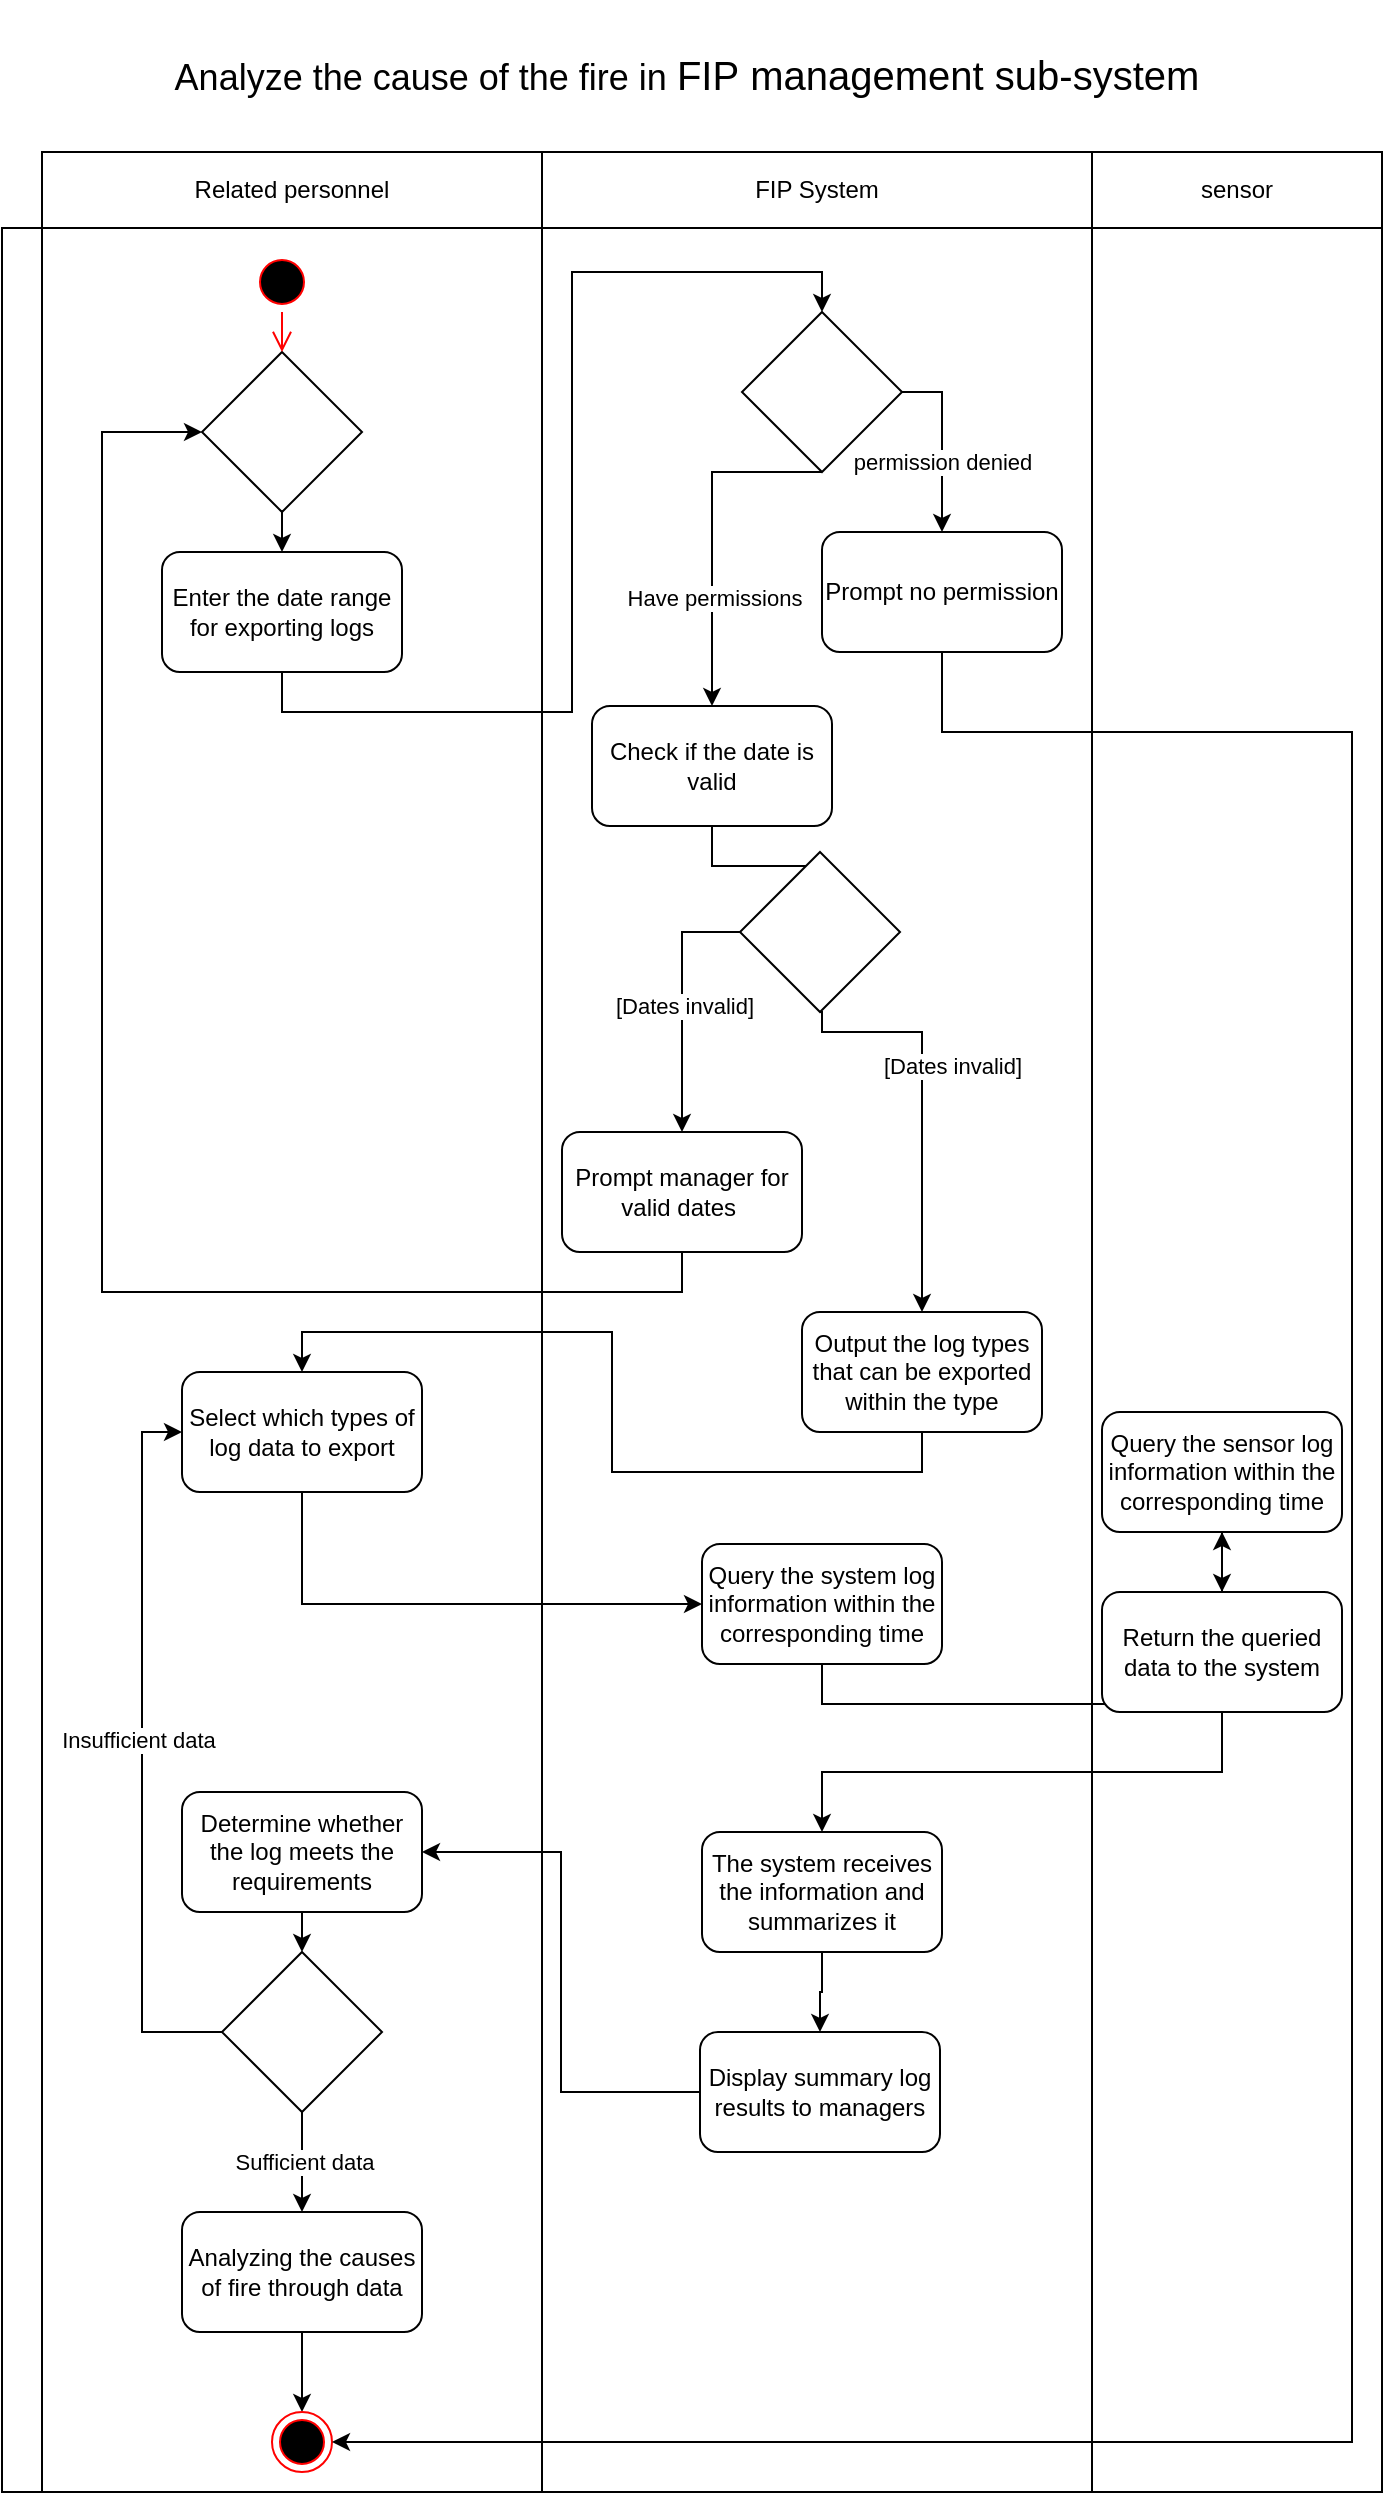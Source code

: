 <mxfile version="24.5.5" type="github">
  <diagram id="prtHgNgQTEPvFCAcTncT" name="Page-1">
    <mxGraphModel dx="1338" dy="908" grid="1" gridSize="10" guides="1" tooltips="1" connect="1" arrows="1" fold="1" page="1" pageScale="1" pageWidth="827" pageHeight="1169" math="0" shadow="0">
      <root>
        <mxCell id="0" />
        <mxCell id="1" parent="0" />
        <mxCell id="RF3zyUqbUcaU6skOfCHZ-1" value="&lt;font style=&quot;font-size: 18px;&quot;&gt;Analyze the cause of the fire&amp;nbsp;in&amp;nbsp;&lt;span style=&quot;accent-color: auto; place-content: normal; place-items: normal; place-self: auto; alignment-baseline: auto; anchor-name: none; animation: 0s ease 0s 1 normal none running none; animation-composition: replace; app-region: none; appearance: none; aspect-ratio: auto; backdrop-filter: none; backface-visibility: visible; background: none 0% 0% / auto repeat scroll padding-box border-box rgba(0, 0, 0, 0); background-blend-mode: normal; baseline-shift: 0px; baseline-source: auto; border-image: none 100% / 1 / 0 stretch; border-color: rgb(0, 0, 0); border-collapse: separate; border-end-end-radius: 0px; border-end-start-radius: 0px; border-width: 0px; border-style: none; border-spacing: 0px; border-start-end-radius: 0px; border-start-start-radius: 0px; border-radius: 0px; inset: auto; box-shadow: none; box-sizing: content-box; break-after: auto; break-before: auto; break-inside: auto; buffered-rendering: auto; caption-side: top; caret-color: rgb(0, 0, 0); clear: none; clip: auto; clip-path: none; clip-rule: nonzero; color-interpolation: srgb; color-interpolation-filters: linearrgb; color-rendering: auto; color-scheme: normal; columns: auto; column-fill: balance; gap: normal; column-rule: 0px rgb(0, 0, 0); column-span: none; contain: none; contain-intrinsic-block-size: none; contain-intrinsic-size: none; contain-intrinsic-inline-size: none; container: none; content: normal; content-visibility: visible; counter-increment: none; counter-reset: none; counter-set: none; cursor: text; cx: 0px; cy: 0px; d: none; direction: ltr; display: inline; dominant-baseline: auto; empty-cells: show; field-sizing: fixed; fill: rgb(0, 0, 0); fill-opacity: 1; fill-rule: nonzero; filter: none; flex: 0 1 auto; flex-flow: row; float: none; flood-color: rgb(0, 0, 0); flood-opacity: 1; font-family: WordVisi_MSFontService, Calibri, Calibri_EmbeddedFont, Calibri_MSFontService, sans-serif; font-feature-settings: normal; font-kerning: none; font-optical-sizing: auto; font-palette: normal; font-size: 20px; font-stretch: 100%; font-synthesis: weight style small-caps; font-variant-ligatures: none; font-variant-numeric: normal; font-variant-east-asian: normal; font-variant-alternates: normal; font-variant-position: normal; font-variation-settings: normal; forced-color-adjust: auto; grid-area: auto; grid: none; height: auto; hyphenate-character: auto; hyphenate-limit-chars: auto; hyphens: manual; image-orientation: from-image; image-rendering: auto; initial-letter: normal; inline-size: auto; inset-area: none; inset-block: auto; inset-inline: auto; isolation: auto; lighting-color: rgb(255, 255, 255); line-break: auto; line-height: 26.979px; list-style: outside none disc; margin: 0px; marker: none; mask: none; mask-type: luminance; math-depth: 0; math-shift: normal; math-style: normal; max-height: none; max-width: none; min-height: 0px; min-width: 0px; mix-blend-mode: normal; object-fit: fill; object-position: 50% 50%; object-view-box: none; offset: normal; opacity: 1; order: 0; outline: rgb(0, 0, 0) none 0px; outline-offset: 0px; overflow: visible; overflow-anchor: auto; overflow-clip-margin: 0px; overflow-wrap: break-word; overlay: none; overscroll-behavior-block: auto; overscroll-behavior-inline: auto; overscroll-behavior: auto; padding: 0px; page: auto; paint-order: normal; perspective: none; perspective-origin: 0px 0px; pointer-events: auto; position: static; position-anchor: implicit; position-try: none; position-visibility: always; quotes: auto; r: 0px; resize: none; rotate: none; ruby-position: over; rx: auto; ry: auto; scale: none; scroll-behavior: auto; scroll-margin-block: 0px; scroll-margin: 0px; scroll-margin-inline: 0px; scroll-padding-block: auto; scroll-padding: auto; scroll-padding-inline: auto; scroll-snap-align: none; scroll-snap-stop: normal; scroll-snap-type: none; scroll-timeline: none; scrollbar-color: auto; scrollbar-gutter: auto; scrollbar-width: auto; shape-image-threshold: 0; shape-margin: 0px; shape-outside: none; shape-rendering: auto; speak: normal; stop-color: rgb(0, 0, 0); stop-opacity: 1; stroke: none; stroke-dasharray: none; stroke-dashoffset: 0px; stroke-linecap: butt; stroke-linejoin: miter; stroke-miterlimit: 4; stroke-opacity: 1; stroke-width: 1px; tab-size: 8; table-layout: auto; text-align: left; text-align-last: auto; text-anchor: start; text-combine-upright: none; text-decoration-style: solid; text-decoration-color: rgb(0, 0, 0); text-decoration-skip-ink: auto; text-emphasis: none rgb(0, 0, 0); text-emphasis-position: over; text-orientation: mixed; text-overflow: clip; text-rendering: auto; text-shadow: none; text-size-adjust: auto; text-spacing-trim: normal; text-underline-offset: auto; text-underline-position: auto; white-space-collapse: preserve; timeline-scope: none; touch-action: auto; transform: none; transform-box: view-box; transform-origin: 0px 0px; transform-style: flat; transition: all 0s ease 0s; translate: none; unicode-bidi: normal; user-select: text; vector-effect: none; vertical-align: baseline; view-timeline: none; view-transition-class: none; view-transition-name: none; visibility: visible; border-block-end: 0px none rgb(0, 0, 0); border-block-start: 0px none rgb(0, 0, 0); border-inline-end: 0px none rgb(0, 0, 0); -webkit-border-image: none; border-inline-start: 0px none rgb(0, 0, 0); -webkit-box-align: stretch; -webkit-box-decoration-break: slice; -webkit-box-direction: normal; -webkit-box-flex: 0; -webkit-box-ordinal-group: 1; -webkit-box-orient: horizontal; -webkit-box-pack: start; -webkit-font-smoothing: auto; -webkit-line-break: auto; -webkit-locale: &amp;quot;EN-US&amp;quot;; block-size: auto; margin-block: 0px; margin-inline: 0px; -webkit-mask-box-image-source: none; -webkit-mask-box-image-slice: 0 fill; -webkit-mask-box-image-width: auto; -webkit-mask-box-image-outset: 0; -webkit-mask-box-image-repeat: stretch; max-block-size: none; max-inline-size: none; min-block-size: 0px; min-inline-size: 0px; padding-block: 0px; padding-inline: 0px; -webkit-print-color-adjust: economy; -webkit-rtl-ordering: logical; -webkit-ruby-position: before; -webkit-tap-highlight-color: rgba(0, 0, 0, 0); -webkit-text-combine: none; -webkit-text-fill-color: rgb(0, 0, 0); -webkit-text-orientation: vertical-right; -webkit-text-security: none; -webkit-text-stroke-color: rgb(0, 0, 0); -webkit-user-drag: none; -webkit-user-modify: read-only; -webkit-writing-mode: horizontal-tb; width: auto; will-change: auto; word-break: normal; writing-mode: horizontal-tb; x: 0px; y: 0px; z-index: auto; zoom: 1;&quot; class=&quot;TextRun SCXW195484783 BCX0&quot; lang=&quot;EN-US&quot; data-contrast=&quot;auto&quot;&gt;&lt;span class=&quot;NormalTextRun SCXW195484783 BCX0&quot;&gt;FIP management sub-system&lt;/span&gt;&lt;/span&gt;&amp;nbsp;&lt;/font&gt;" style="shape=table;html=1;whiteSpace=wrap;startSize=76;container=1;collapsible=0;childLayout=tableLayout;fillColor=none;swimlaneFillColor=#ffffff;strokeColor=none;" parent="1" vertex="1">
          <mxGeometry x="65" y="144" width="690" height="1246" as="geometry" />
        </mxCell>
        <mxCell id="RF3zyUqbUcaU6skOfCHZ-2" value="" style="shape=partialRectangle;html=1;whiteSpace=wrap;collapsible=0;dropTarget=0;pointerEvents=0;fillColor=none;top=0;left=0;bottom=0;right=0;points=[[0,0.5],[1,0.5]];portConstraint=eastwest;strokeColor=none;" parent="RF3zyUqbUcaU6skOfCHZ-1" vertex="1">
          <mxGeometry y="76" width="690" height="38" as="geometry" />
        </mxCell>
        <mxCell id="RF3zyUqbUcaU6skOfCHZ-3" value="" style="shape=partialRectangle;html=1;whiteSpace=wrap;connectable=0;fillColor=none;top=1;left=1;bottom=1;right=1;overflow=hidden;strokeColor=none;" parent="RF3zyUqbUcaU6skOfCHZ-2" vertex="1">
          <mxGeometry width="20" height="38" as="geometry">
            <mxRectangle width="20" height="38" as="alternateBounds" />
          </mxGeometry>
        </mxCell>
        <mxCell id="RF3zyUqbUcaU6skOfCHZ-4" value="Related personnel" style="shape=partialRectangle;html=1;whiteSpace=wrap;connectable=0;fillColor=none;top=1;left=1;bottom=1;right=1;overflow=hidden;" parent="RF3zyUqbUcaU6skOfCHZ-2" vertex="1">
          <mxGeometry x="20" width="250" height="38" as="geometry">
            <mxRectangle width="250" height="38" as="alternateBounds" />
          </mxGeometry>
        </mxCell>
        <mxCell id="RF3zyUqbUcaU6skOfCHZ-5" value="FIP System" style="shape=partialRectangle;html=1;whiteSpace=wrap;connectable=0;fillColor=none;top=1;left=1;bottom=1;right=1;overflow=hidden;" parent="RF3zyUqbUcaU6skOfCHZ-2" vertex="1">
          <mxGeometry x="270" width="275" height="38" as="geometry">
            <mxRectangle width="275" height="38" as="alternateBounds" />
          </mxGeometry>
        </mxCell>
        <mxCell id="RF3zyUqbUcaU6skOfCHZ-18" value="sensor" style="shape=partialRectangle;html=1;whiteSpace=wrap;connectable=0;fillColor=none;top=1;left=1;bottom=1;right=1;overflow=hidden;" parent="RF3zyUqbUcaU6skOfCHZ-2" vertex="1">
          <mxGeometry x="545" width="145" height="38" as="geometry">
            <mxRectangle width="145" height="38" as="alternateBounds" />
          </mxGeometry>
        </mxCell>
        <mxCell id="RF3zyUqbUcaU6skOfCHZ-6" value="" style="shape=partialRectangle;html=1;whiteSpace=wrap;collapsible=0;dropTarget=0;pointerEvents=0;fillColor=none;top=1;left=1;bottom=1;right=1;points=[[0,0.5],[1,0.5]];portConstraint=eastwest;" parent="RF3zyUqbUcaU6skOfCHZ-1" vertex="1">
          <mxGeometry y="114" width="690" height="1132" as="geometry" />
        </mxCell>
        <mxCell id="RF3zyUqbUcaU6skOfCHZ-7" value="" style="shape=partialRectangle;html=1;whiteSpace=wrap;connectable=0;fillColor=none;top=1;left=1;bottom=1;right=1;overflow=hidden;horizontal=0;" parent="RF3zyUqbUcaU6skOfCHZ-6" vertex="1">
          <mxGeometry width="20" height="1132" as="geometry">
            <mxRectangle width="20" height="1132" as="alternateBounds" />
          </mxGeometry>
        </mxCell>
        <mxCell id="RF3zyUqbUcaU6skOfCHZ-8" value="" style="shape=partialRectangle;html=1;whiteSpace=wrap;connectable=0;fillColor=none;top=1;left=1;bottom=1;right=1;overflow=hidden;" parent="RF3zyUqbUcaU6skOfCHZ-6" vertex="1">
          <mxGeometry x="20" width="250" height="1132" as="geometry">
            <mxRectangle width="250" height="1132" as="alternateBounds" />
          </mxGeometry>
        </mxCell>
        <mxCell id="RF3zyUqbUcaU6skOfCHZ-9" value="" style="shape=partialRectangle;html=1;whiteSpace=wrap;connectable=0;fillColor=none;top=1;left=1;bottom=1;right=1;overflow=hidden;" parent="RF3zyUqbUcaU6skOfCHZ-6" vertex="1">
          <mxGeometry x="270" width="275" height="1132" as="geometry">
            <mxRectangle width="275" height="1132" as="alternateBounds" />
          </mxGeometry>
        </mxCell>
        <mxCell id="RF3zyUqbUcaU6skOfCHZ-19" style="shape=partialRectangle;html=1;whiteSpace=wrap;connectable=0;fillColor=none;top=1;left=1;bottom=1;right=1;overflow=hidden;" parent="RF3zyUqbUcaU6skOfCHZ-6" vertex="1">
          <mxGeometry x="545" width="145" height="1132" as="geometry">
            <mxRectangle width="145" height="1132" as="alternateBounds" />
          </mxGeometry>
        </mxCell>
        <mxCell id="RF3zyUqbUcaU6skOfCHZ-25" style="edgeStyle=orthogonalEdgeStyle;rounded=0;orthogonalLoop=1;jettySize=auto;html=1;exitX=0.5;exitY=1;exitDx=0;exitDy=0;entryX=0.5;entryY=0;entryDx=0;entryDy=0;" parent="1" source="RF3zyUqbUcaU6skOfCHZ-22" target="RF3zyUqbUcaU6skOfCHZ-24" edge="1">
          <mxGeometry relative="1" as="geometry" />
        </mxCell>
        <mxCell id="RF3zyUqbUcaU6skOfCHZ-22" value="" style="rhombus;whiteSpace=wrap;html=1;" parent="1" vertex="1">
          <mxGeometry x="165" y="320" width="80" height="80" as="geometry" />
        </mxCell>
        <mxCell id="bqeU2OcTjknysu44M0lN-6" style="edgeStyle=orthogonalEdgeStyle;rounded=0;orthogonalLoop=1;jettySize=auto;html=1;exitX=0.5;exitY=1;exitDx=0;exitDy=0;entryX=0.5;entryY=0;entryDx=0;entryDy=0;" edge="1" parent="1" source="RF3zyUqbUcaU6skOfCHZ-24" target="bqeU2OcTjknysu44M0lN-1">
          <mxGeometry relative="1" as="geometry" />
        </mxCell>
        <mxCell id="RF3zyUqbUcaU6skOfCHZ-24" value="Enter the date range for exporting logs" style="rounded=1;whiteSpace=wrap;html=1;" parent="1" vertex="1">
          <mxGeometry x="145" y="420" width="120" height="60" as="geometry" />
        </mxCell>
        <mxCell id="RF3zyUqbUcaU6skOfCHZ-29" style="edgeStyle=orthogonalEdgeStyle;rounded=0;orthogonalLoop=1;jettySize=auto;html=1;exitX=0.5;exitY=1;exitDx=0;exitDy=0;" parent="1" source="RF3zyUqbUcaU6skOfCHZ-26" target="RF3zyUqbUcaU6skOfCHZ-28" edge="1">
          <mxGeometry relative="1" as="geometry" />
        </mxCell>
        <mxCell id="RF3zyUqbUcaU6skOfCHZ-26" value="Check if the date is valid" style="rounded=1;whiteSpace=wrap;html=1;" parent="1" vertex="1">
          <mxGeometry x="360" y="497" width="120" height="60" as="geometry" />
        </mxCell>
        <mxCell id="RF3zyUqbUcaU6skOfCHZ-31" style="edgeStyle=orthogonalEdgeStyle;rounded=0;orthogonalLoop=1;jettySize=auto;html=1;exitX=0;exitY=0.5;exitDx=0;exitDy=0;entryX=0.5;entryY=0;entryDx=0;entryDy=0;" parent="1" source="RF3zyUqbUcaU6skOfCHZ-28" target="RF3zyUqbUcaU6skOfCHZ-30" edge="1">
          <mxGeometry relative="1" as="geometry" />
        </mxCell>
        <mxCell id="RF3zyUqbUcaU6skOfCHZ-50" value="[Dates invalid]" style="edgeLabel;html=1;align=center;verticalAlign=middle;resizable=0;points=[];" parent="RF3zyUqbUcaU6skOfCHZ-31" vertex="1" connectable="0">
          <mxGeometry x="0.025" y="1" relative="1" as="geometry">
            <mxPoint as="offset" />
          </mxGeometry>
        </mxCell>
        <mxCell id="RF3zyUqbUcaU6skOfCHZ-59" style="edgeStyle=orthogonalEdgeStyle;rounded=0;orthogonalLoop=1;jettySize=auto;html=1;exitX=0.5;exitY=1;exitDx=0;exitDy=0;" parent="1" source="RF3zyUqbUcaU6skOfCHZ-28" target="RF3zyUqbUcaU6skOfCHZ-58" edge="1">
          <mxGeometry relative="1" as="geometry">
            <Array as="points">
              <mxPoint x="475" y="660" />
              <mxPoint x="525" y="660" />
            </Array>
          </mxGeometry>
        </mxCell>
        <mxCell id="xKFCwPehn0CRtQJCIZPQ-5" value="[Dates invalid]" style="edgeLabel;html=1;align=center;verticalAlign=middle;resizable=0;points=[];" parent="RF3zyUqbUcaU6skOfCHZ-59" vertex="1" connectable="0">
          <mxGeometry x="-0.013" y="-1" relative="1" as="geometry">
            <mxPoint x="16" y="-21" as="offset" />
          </mxGeometry>
        </mxCell>
        <mxCell id="RF3zyUqbUcaU6skOfCHZ-28" value="" style="rhombus;whiteSpace=wrap;html=1;" parent="1" vertex="1">
          <mxGeometry x="434" y="570" width="80" height="80" as="geometry" />
        </mxCell>
        <mxCell id="RF3zyUqbUcaU6skOfCHZ-32" style="edgeStyle=orthogonalEdgeStyle;rounded=0;orthogonalLoop=1;jettySize=auto;html=1;exitX=0.5;exitY=1;exitDx=0;exitDy=0;entryX=0;entryY=0.5;entryDx=0;entryDy=0;" parent="1" source="RF3zyUqbUcaU6skOfCHZ-30" target="RF3zyUqbUcaU6skOfCHZ-22" edge="1">
          <mxGeometry relative="1" as="geometry">
            <Array as="points">
              <mxPoint x="405" y="790" />
              <mxPoint x="115" y="790" />
              <mxPoint x="115" y="360" />
            </Array>
          </mxGeometry>
        </mxCell>
        <mxCell id="RF3zyUqbUcaU6skOfCHZ-30" value="Prompt manager for&lt;br/&gt;valid dates&amp;nbsp;" style="rounded=1;whiteSpace=wrap;html=1;" parent="1" vertex="1">
          <mxGeometry x="345" y="710" width="120" height="60" as="geometry" />
        </mxCell>
        <mxCell id="RF3zyUqbUcaU6skOfCHZ-36" style="edgeStyle=orthogonalEdgeStyle;rounded=0;orthogonalLoop=1;jettySize=auto;html=1;exitX=0.5;exitY=1;exitDx=0;exitDy=0;" parent="1" source="RF3zyUqbUcaU6skOfCHZ-33" target="RF3zyUqbUcaU6skOfCHZ-35" edge="1">
          <mxGeometry relative="1" as="geometry" />
        </mxCell>
        <mxCell id="RF3zyUqbUcaU6skOfCHZ-33" value="Query the system log information within the corresponding time" style="rounded=1;whiteSpace=wrap;html=1;" parent="1" vertex="1">
          <mxGeometry x="415" y="916" width="120" height="60" as="geometry" />
        </mxCell>
        <mxCell id="RF3zyUqbUcaU6skOfCHZ-39" style="edgeStyle=orthogonalEdgeStyle;rounded=0;orthogonalLoop=1;jettySize=auto;html=1;exitX=0.5;exitY=1;exitDx=0;exitDy=0;entryX=0.5;entryY=0;entryDx=0;entryDy=0;" parent="1" source="RF3zyUqbUcaU6skOfCHZ-35" target="RF3zyUqbUcaU6skOfCHZ-37" edge="1">
          <mxGeometry relative="1" as="geometry" />
        </mxCell>
        <mxCell id="RF3zyUqbUcaU6skOfCHZ-35" value="Query the sensor log information within the corresponding time" style="rounded=1;whiteSpace=wrap;html=1;" parent="1" vertex="1">
          <mxGeometry x="615" y="850" width="120" height="60" as="geometry" />
        </mxCell>
        <mxCell id="RF3zyUqbUcaU6skOfCHZ-41" style="edgeStyle=orthogonalEdgeStyle;rounded=0;orthogonalLoop=1;jettySize=auto;html=1;exitX=0.5;exitY=1;exitDx=0;exitDy=0;entryX=0.5;entryY=0;entryDx=0;entryDy=0;" parent="1" source="RF3zyUqbUcaU6skOfCHZ-37" target="RF3zyUqbUcaU6skOfCHZ-40" edge="1">
          <mxGeometry relative="1" as="geometry" />
        </mxCell>
        <mxCell id="RF3zyUqbUcaU6skOfCHZ-37" value="Return the queried data to the system" style="rounded=1;whiteSpace=wrap;html=1;" parent="1" vertex="1">
          <mxGeometry x="615" y="940" width="120" height="60" as="geometry" />
        </mxCell>
        <mxCell id="RF3zyUqbUcaU6skOfCHZ-43" style="edgeStyle=orthogonalEdgeStyle;rounded=0;orthogonalLoop=1;jettySize=auto;html=1;exitX=0.5;exitY=1;exitDx=0;exitDy=0;" parent="1" source="RF3zyUqbUcaU6skOfCHZ-40" target="RF3zyUqbUcaU6skOfCHZ-42" edge="1">
          <mxGeometry relative="1" as="geometry" />
        </mxCell>
        <mxCell id="RF3zyUqbUcaU6skOfCHZ-40" value="The system receives the information and summarizes it" style="rounded=1;whiteSpace=wrap;html=1;" parent="1" vertex="1">
          <mxGeometry x="415" y="1060" width="120" height="60" as="geometry" />
        </mxCell>
        <mxCell id="bqeU2OcTjknysu44M0lN-3" style="edgeStyle=orthogonalEdgeStyle;rounded=0;orthogonalLoop=1;jettySize=auto;html=1;exitX=0;exitY=0.5;exitDx=0;exitDy=0;entryX=1;entryY=0.5;entryDx=0;entryDy=0;" edge="1" parent="1" source="RF3zyUqbUcaU6skOfCHZ-42" target="RF3zyUqbUcaU6skOfCHZ-44">
          <mxGeometry relative="1" as="geometry" />
        </mxCell>
        <mxCell id="RF3zyUqbUcaU6skOfCHZ-42" value="Display summary log results to managers" style="rounded=1;whiteSpace=wrap;html=1;" parent="1" vertex="1">
          <mxGeometry x="414" y="1160" width="120" height="60" as="geometry" />
        </mxCell>
        <mxCell id="RF3zyUqbUcaU6skOfCHZ-54" style="edgeStyle=orthogonalEdgeStyle;rounded=0;orthogonalLoop=1;jettySize=auto;html=1;exitX=0.5;exitY=1;exitDx=0;exitDy=0;entryX=0.5;entryY=0;entryDx=0;entryDy=0;" parent="1" source="RF3zyUqbUcaU6skOfCHZ-44" target="RF3zyUqbUcaU6skOfCHZ-53" edge="1">
          <mxGeometry relative="1" as="geometry" />
        </mxCell>
        <mxCell id="RF3zyUqbUcaU6skOfCHZ-44" value="Determine whether the log meets the requirements" style="rounded=1;whiteSpace=wrap;html=1;" parent="1" vertex="1">
          <mxGeometry x="155" y="1040" width="120" height="60" as="geometry" />
        </mxCell>
        <mxCell id="RF3zyUqbUcaU6skOfCHZ-68" style="edgeStyle=orthogonalEdgeStyle;rounded=0;orthogonalLoop=1;jettySize=auto;html=1;exitX=0.5;exitY=1;exitDx=0;exitDy=0;entryX=0.5;entryY=0;entryDx=0;entryDy=0;" parent="1" source="RF3zyUqbUcaU6skOfCHZ-46" target="RF3zyUqbUcaU6skOfCHZ-67" edge="1">
          <mxGeometry relative="1" as="geometry" />
        </mxCell>
        <mxCell id="RF3zyUqbUcaU6skOfCHZ-46" value="Analyzing the causes of fire through data" style="rounded=1;whiteSpace=wrap;html=1;" parent="1" vertex="1">
          <mxGeometry x="155" y="1250" width="120" height="60" as="geometry" />
        </mxCell>
        <mxCell id="RF3zyUqbUcaU6skOfCHZ-63" style="edgeStyle=orthogonalEdgeStyle;rounded=0;orthogonalLoop=1;jettySize=auto;html=1;exitX=0;exitY=0.5;exitDx=0;exitDy=0;entryX=0;entryY=0.5;entryDx=0;entryDy=0;" parent="1" source="RF3zyUqbUcaU6skOfCHZ-53" target="RF3zyUqbUcaU6skOfCHZ-56" edge="1">
          <mxGeometry relative="1" as="geometry" />
        </mxCell>
        <mxCell id="RF3zyUqbUcaU6skOfCHZ-64" value="Insufficient data" style="edgeLabel;html=1;align=center;verticalAlign=middle;resizable=0;points=[];" parent="RF3zyUqbUcaU6skOfCHZ-63" vertex="1" connectable="0">
          <mxGeometry x="0.035" y="2" relative="1" as="geometry">
            <mxPoint as="offset" />
          </mxGeometry>
        </mxCell>
        <mxCell id="RF3zyUqbUcaU6skOfCHZ-65" style="edgeStyle=orthogonalEdgeStyle;rounded=0;orthogonalLoop=1;jettySize=auto;html=1;exitX=0.5;exitY=1;exitDx=0;exitDy=0;entryX=0.5;entryY=0;entryDx=0;entryDy=0;" parent="1" source="RF3zyUqbUcaU6skOfCHZ-53" target="RF3zyUqbUcaU6skOfCHZ-46" edge="1">
          <mxGeometry relative="1" as="geometry" />
        </mxCell>
        <mxCell id="RF3zyUqbUcaU6skOfCHZ-66" value="Sufficient data" style="edgeLabel;html=1;align=center;verticalAlign=middle;resizable=0;points=[];" parent="RF3zyUqbUcaU6skOfCHZ-65" vertex="1" connectable="0">
          <mxGeometry x="-0.029" y="1" relative="1" as="geometry">
            <mxPoint as="offset" />
          </mxGeometry>
        </mxCell>
        <mxCell id="RF3zyUqbUcaU6skOfCHZ-53" value="" style="rhombus;whiteSpace=wrap;html=1;" parent="1" vertex="1">
          <mxGeometry x="175" y="1120" width="80" height="80" as="geometry" />
        </mxCell>
        <mxCell id="RF3zyUqbUcaU6skOfCHZ-62" style="edgeStyle=orthogonalEdgeStyle;rounded=0;orthogonalLoop=1;jettySize=auto;html=1;exitX=0.5;exitY=1;exitDx=0;exitDy=0;entryX=0;entryY=0.5;entryDx=0;entryDy=0;" parent="1" source="RF3zyUqbUcaU6skOfCHZ-56" target="RF3zyUqbUcaU6skOfCHZ-33" edge="1">
          <mxGeometry relative="1" as="geometry" />
        </mxCell>
        <mxCell id="RF3zyUqbUcaU6skOfCHZ-56" value="Select which types of log data to export" style="rounded=1;whiteSpace=wrap;html=1;" parent="1" vertex="1">
          <mxGeometry x="155" y="830" width="120" height="60" as="geometry" />
        </mxCell>
        <mxCell id="RF3zyUqbUcaU6skOfCHZ-60" style="edgeStyle=orthogonalEdgeStyle;rounded=0;orthogonalLoop=1;jettySize=auto;html=1;exitX=0.5;exitY=1;exitDx=0;exitDy=0;entryX=0.5;entryY=0;entryDx=0;entryDy=0;" parent="1" source="RF3zyUqbUcaU6skOfCHZ-58" target="RF3zyUqbUcaU6skOfCHZ-56" edge="1">
          <mxGeometry relative="1" as="geometry" />
        </mxCell>
        <mxCell id="RF3zyUqbUcaU6skOfCHZ-58" value="Output the log types that can be exported within the type" style="rounded=1;whiteSpace=wrap;html=1;" parent="1" vertex="1">
          <mxGeometry x="465" y="800" width="120" height="60" as="geometry" />
        </mxCell>
        <mxCell id="RF3zyUqbUcaU6skOfCHZ-67" value="" style="ellipse;html=1;shape=endState;fillColor=#000000;strokeColor=#ff0000;" parent="1" vertex="1">
          <mxGeometry x="200" y="1350" width="30" height="30" as="geometry" />
        </mxCell>
        <mxCell id="xKFCwPehn0CRtQJCIZPQ-3" value="" style="ellipse;html=1;shape=startState;fillColor=#000000;strokeColor=#ff0000;" parent="1" vertex="1">
          <mxGeometry x="190" y="270" width="30" height="30" as="geometry" />
        </mxCell>
        <mxCell id="xKFCwPehn0CRtQJCIZPQ-4" value="" style="edgeStyle=orthogonalEdgeStyle;html=1;verticalAlign=bottom;endArrow=open;endSize=8;strokeColor=#ff0000;rounded=0;entryX=0.5;entryY=0;entryDx=0;entryDy=0;" parent="1" source="xKFCwPehn0CRtQJCIZPQ-3" target="RF3zyUqbUcaU6skOfCHZ-22" edge="1">
          <mxGeometry relative="1" as="geometry">
            <mxPoint x="205" y="360" as="targetPoint" />
          </mxGeometry>
        </mxCell>
        <mxCell id="bqeU2OcTjknysu44M0lN-5" style="edgeStyle=orthogonalEdgeStyle;rounded=0;orthogonalLoop=1;jettySize=auto;html=1;exitX=0.5;exitY=1;exitDx=0;exitDy=0;entryX=0.5;entryY=0;entryDx=0;entryDy=0;" edge="1" parent="1" source="bqeU2OcTjknysu44M0lN-1" target="RF3zyUqbUcaU6skOfCHZ-26">
          <mxGeometry relative="1" as="geometry">
            <Array as="points">
              <mxPoint x="420" y="380" />
            </Array>
          </mxGeometry>
        </mxCell>
        <mxCell id="bqeU2OcTjknysu44M0lN-10" value="Have permissions" style="edgeLabel;html=1;align=center;verticalAlign=middle;resizable=0;points=[];" vertex="1" connectable="0" parent="bqeU2OcTjknysu44M0lN-5">
          <mxGeometry x="0.372" y="1" relative="1" as="geometry">
            <mxPoint as="offset" />
          </mxGeometry>
        </mxCell>
        <mxCell id="bqeU2OcTjknysu44M0lN-7" style="edgeStyle=orthogonalEdgeStyle;rounded=0;orthogonalLoop=1;jettySize=auto;html=1;exitX=1;exitY=0.5;exitDx=0;exitDy=0;entryX=0.5;entryY=0;entryDx=0;entryDy=0;" edge="1" parent="1" source="bqeU2OcTjknysu44M0lN-1" target="bqeU2OcTjknysu44M0lN-2">
          <mxGeometry relative="1" as="geometry" />
        </mxCell>
        <mxCell id="bqeU2OcTjknysu44M0lN-9" value="permission denied" style="edgeLabel;html=1;align=center;verticalAlign=middle;resizable=0;points=[];" vertex="1" connectable="0" parent="bqeU2OcTjknysu44M0lN-7">
          <mxGeometry x="0.222" relative="1" as="geometry">
            <mxPoint as="offset" />
          </mxGeometry>
        </mxCell>
        <mxCell id="bqeU2OcTjknysu44M0lN-1" value="" style="rhombus;whiteSpace=wrap;html=1;" vertex="1" parent="1">
          <mxGeometry x="435" y="300" width="80" height="80" as="geometry" />
        </mxCell>
        <mxCell id="bqeU2OcTjknysu44M0lN-8" style="edgeStyle=orthogonalEdgeStyle;rounded=0;orthogonalLoop=1;jettySize=auto;html=1;exitX=0.5;exitY=1;exitDx=0;exitDy=0;entryX=1;entryY=0.5;entryDx=0;entryDy=0;" edge="1" parent="1" source="bqeU2OcTjknysu44M0lN-2" target="RF3zyUqbUcaU6skOfCHZ-67">
          <mxGeometry relative="1" as="geometry">
            <mxPoint x="800" y="1070" as="targetPoint" />
            <Array as="points">
              <mxPoint x="535" y="510" />
              <mxPoint x="740" y="510" />
              <mxPoint x="740" y="1365" />
            </Array>
          </mxGeometry>
        </mxCell>
        <mxCell id="bqeU2OcTjknysu44M0lN-2" value="Prompt no permission" style="rounded=1;whiteSpace=wrap;html=1;" vertex="1" parent="1">
          <mxGeometry x="475" y="410" width="120" height="60" as="geometry" />
        </mxCell>
      </root>
    </mxGraphModel>
  </diagram>
</mxfile>
